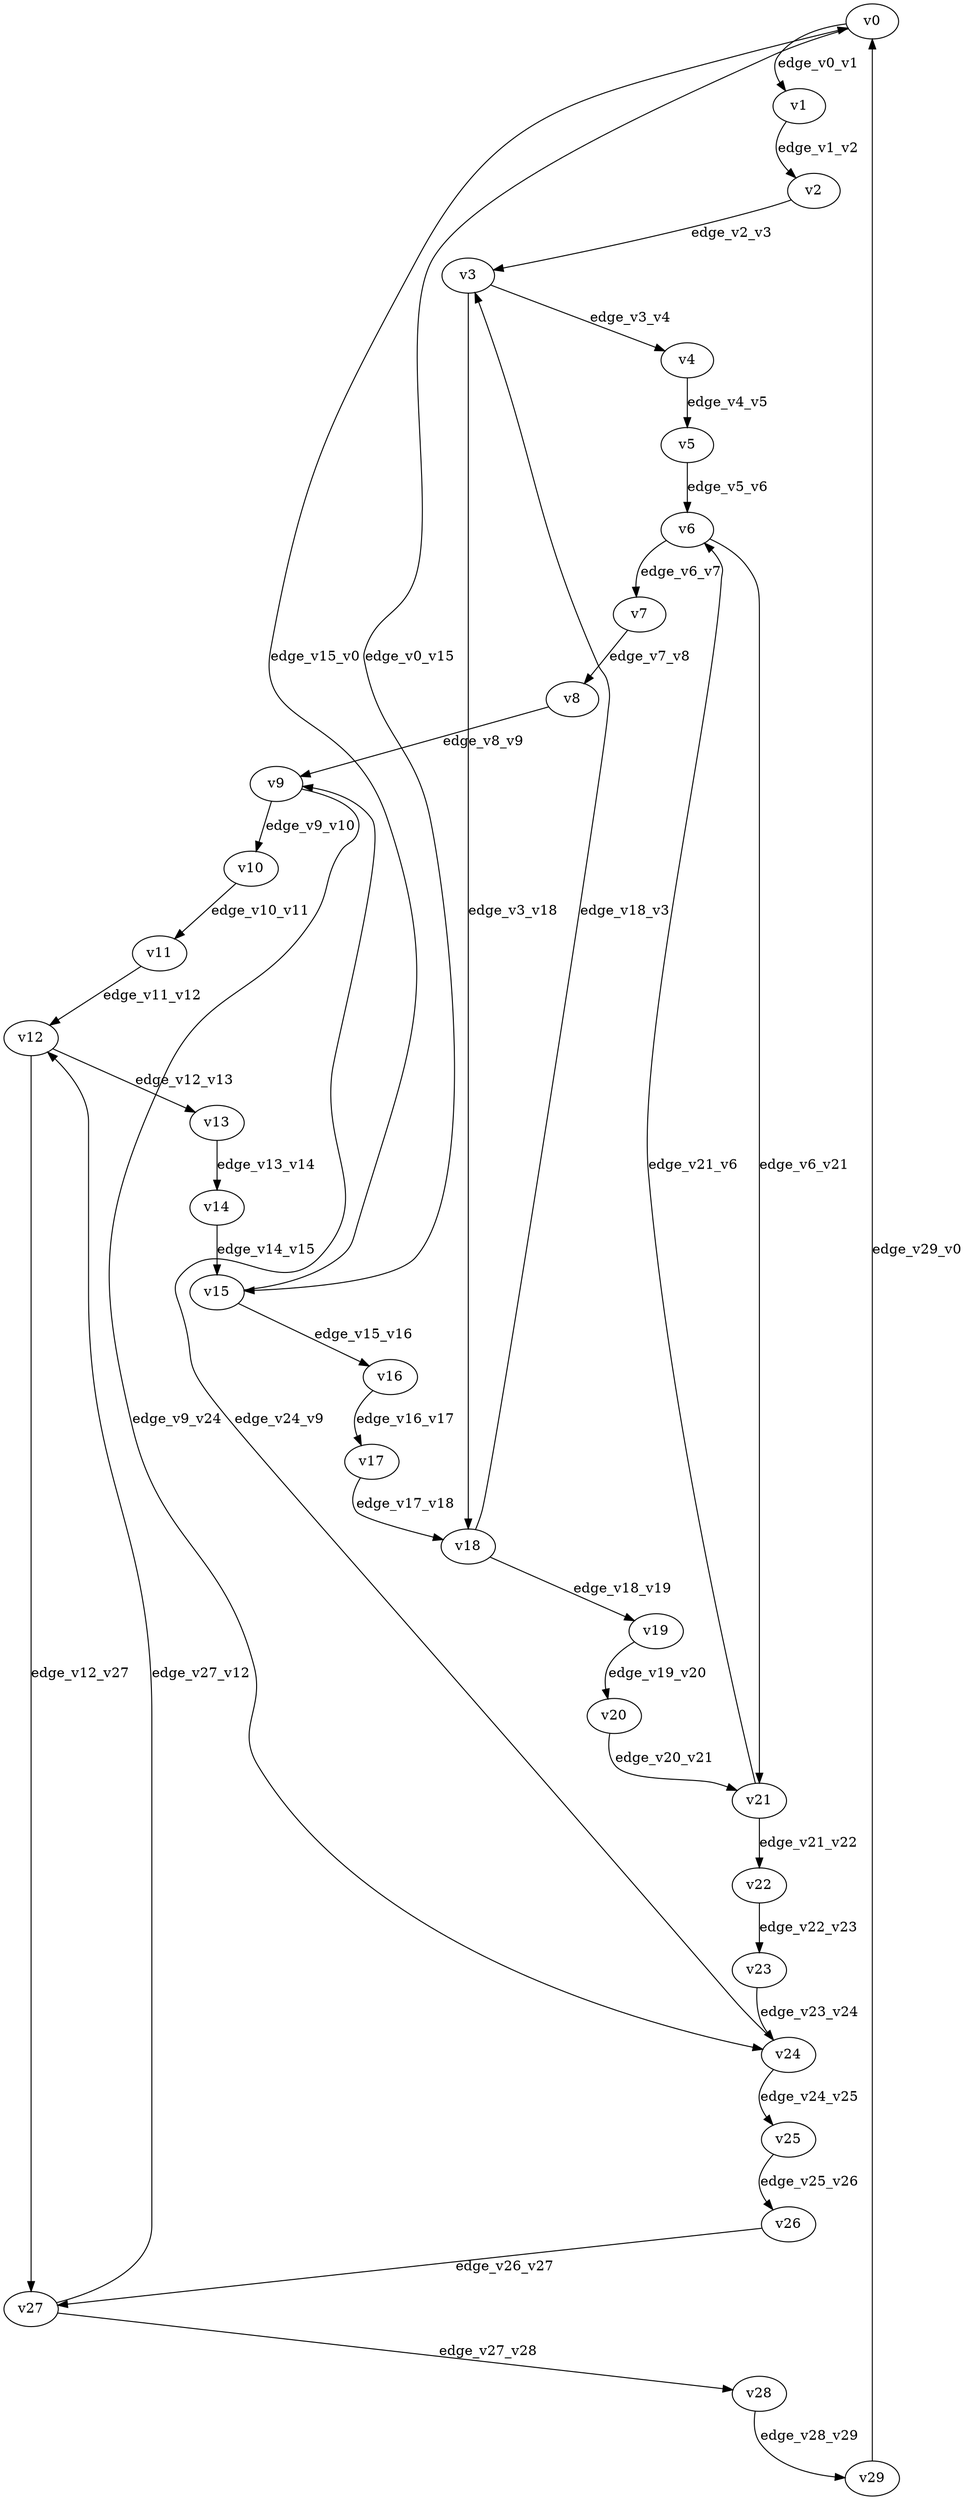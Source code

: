 digraph test033 {
    // Discounted game test case
    // Vertex properties: name [player=X]
    // Edge properties: [weight=Y, discount=Z]

    v0 [name="v0", player=0];
    v1 [name="v1", player=1];
    v2 [name="v2", player=0];
    v3 [name="v3", player=0];
    v4 [name="v4", player=1];
    v5 [name="v5", player=0];
    v6 [name="v6", player=0];
    v7 [name="v7", player=1];
    v8 [name="v8", player=0];
    v9 [name="v9", player=0];
    v10 [name="v10", player=1];
    v11 [name="v11", player=0];
    v12 [name="v12", player=0];
    v13 [name="v13", player=1];
    v14 [name="v14", player=0];
    v15 [name="v15", player=0];
    v16 [name="v16", player=1];
    v17 [name="v17", player=0];
    v18 [name="v18", player=0];
    v19 [name="v19", player=1];
    v20 [name="v20", player=0];
    v21 [name="v21", player=0];
    v22 [name="v22", player=1];
    v23 [name="v23", player=0];
    v24 [name="v24", player=0];
    v25 [name="v25", player=1];
    v26 [name="v26", player=0];
    v27 [name="v27", player=0];
    v28 [name="v28", player=1];
    v29 [name="v29", player=0];

    v0 -> v1 [label="edge_v0_v1", weight=-7.00, discount=0.090];
    v0 -> v15 [label="edge_v0_v15", weight=-10.29, discount=0.090];
    v1 -> v2 [label="edge_v1_v2", weight=-4.50, discount=0.090];
    v2 -> v3 [label="edge_v2_v3", weight=-2.00, discount=0.090];
    v3 -> v4 [label="edge_v3_v4", weight=0.50, discount=0.090];
    v3 -> v18 [label="edge_v3_v18", weight=2.65, discount=0.090];
    v4 -> v5 [label="edge_v4_v5", weight=3.00, discount=0.090];
    v5 -> v6 [label="edge_v5_v6", weight=5.50, discount=0.090];
    v6 -> v7 [label="edge_v6_v7", weight=8.00, discount=0.090];
    v6 -> v21 [label="edge_v6_v21", weight=7.97, discount=0.090];
    v7 -> v8 [label="edge_v7_v8", weight=-9.50, discount=0.090];
    v8 -> v9 [label="edge_v8_v9", weight=-7.00, discount=0.090];
    v9 -> v10 [label="edge_v9_v10", weight=-4.50, discount=0.090];
    v9 -> v24 [label="edge_v9_v24", weight=-3.95, discount=0.090];
    v10 -> v11 [label="edge_v10_v11", weight=-2.00, discount=0.090];
    v11 -> v12 [label="edge_v11_v12", weight=0.50, discount=0.090];
    v12 -> v13 [label="edge_v12_v13", weight=3.00, discount=0.090];
    v12 -> v27 [label="edge_v12_v27", weight=5.84, discount=0.090];
    v13 -> v14 [label="edge_v13_v14", weight=5.50, discount=0.090];
    v14 -> v15 [label="edge_v14_v15", weight=8.00, discount=0.090];
    v15 -> v16 [label="edge_v15_v16", weight=-9.50, discount=0.090];
    v15 -> v0 [label="edge_v15_v0", weight=-12.19, discount=0.090];
    v16 -> v17 [label="edge_v16_v17", weight=-7.00, discount=0.090];
    v17 -> v18 [label="edge_v17_v18", weight=-4.50, discount=0.090];
    v18 -> v19 [label="edge_v18_v19", weight=-2.00, discount=0.090];
    v18 -> v3 [label="edge_v18_v3", weight=-5.65, discount=0.090];
    v19 -> v20 [label="edge_v19_v20", weight=0.50, discount=0.090];
    v20 -> v21 [label="edge_v20_v21", weight=3.00, discount=0.090];
    v21 -> v22 [label="edge_v21_v22", weight=5.50, discount=0.090];
    v21 -> v6 [label="edge_v21_v6", weight=1.63, discount=0.090];
    v22 -> v23 [label="edge_v22_v23", weight=8.00, discount=0.090];
    v23 -> v24 [label="edge_v23_v24", weight=-9.50, discount=0.090];
    v24 -> v25 [label="edge_v24_v25", weight=-7.00, discount=0.090];
    v24 -> v9 [label="edge_v24_v9", weight=-4.31, discount=0.090];
    v25 -> v26 [label="edge_v25_v26", weight=-4.50, discount=0.090];
    v26 -> v27 [label="edge_v26_v27", weight=-2.00, discount=0.090];
    v27 -> v28 [label="edge_v27_v28", weight=0.50, discount=0.090];
    v27 -> v12 [label="edge_v27_v12", weight=1.91, discount=0.090];
    v28 -> v29 [label="edge_v28_v29", weight=3.00, discount=0.090];
    v29 -> v0 [label="edge_v29_v0", weight=5.50, discount=0.090];
}
